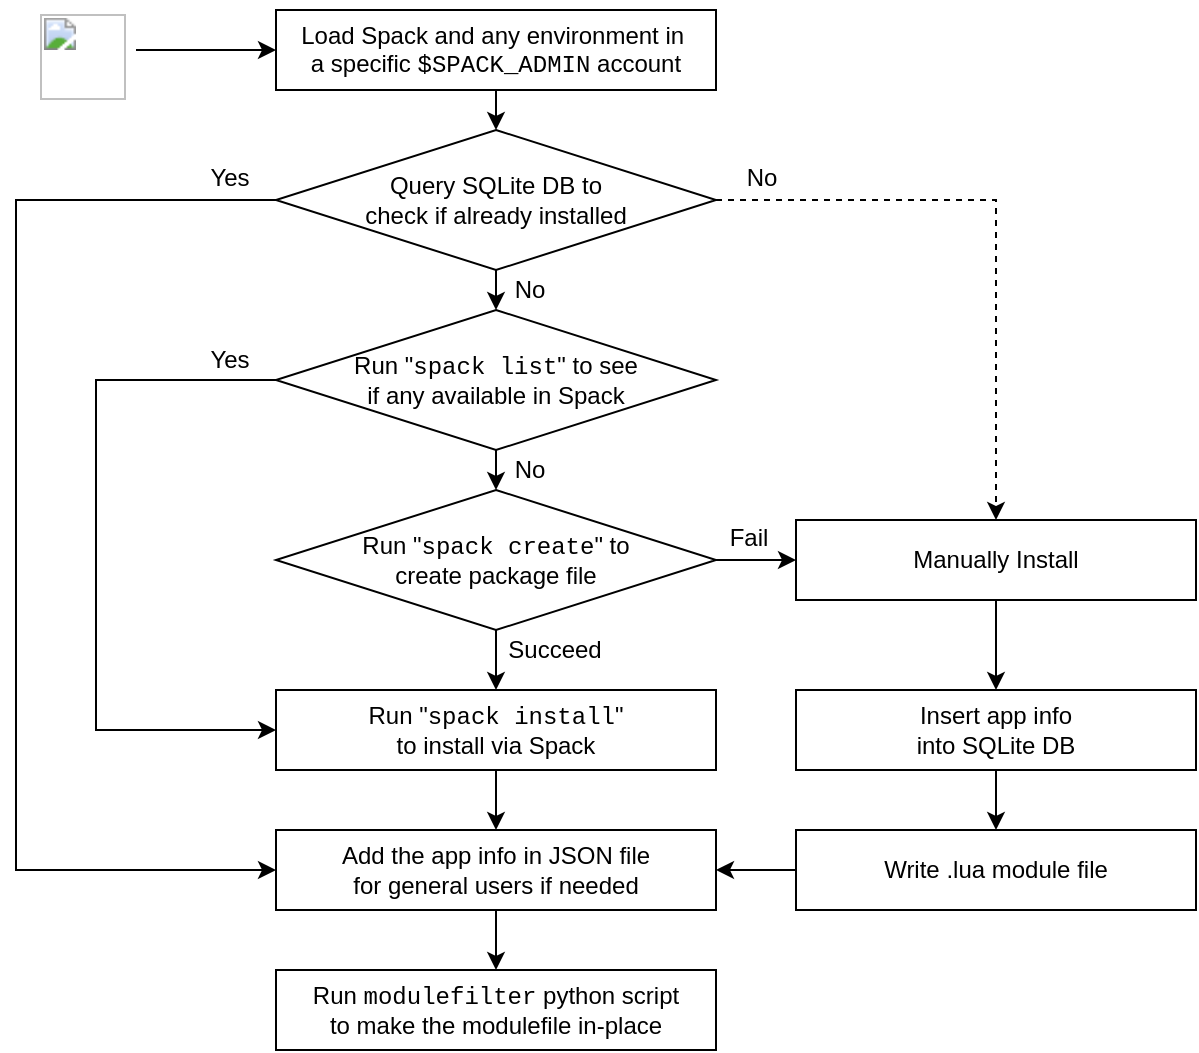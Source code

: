 <mxfile version="13.7.3" type="google"><diagram id="H4h49vqW2aeyKuxOOUcU" name="Page-1"><mxGraphModel dx="1368" dy="774" grid="1" gridSize="10" guides="1" tooltips="1" connect="1" arrows="1" fold="1" page="1" pageScale="1" pageWidth="850" pageHeight="1100" math="0" shadow="0"><root><mxCell id="0"/><mxCell id="1" parent="0"/><mxCell id="B23UeyWsXhszrbb_xcjL-1" style="edgeStyle=orthogonalEdgeStyle;rounded=0;orthogonalLoop=1;jettySize=auto;html=1;exitX=0.5;exitY=1;exitDx=0;exitDy=0;entryX=0.5;entryY=0;entryDx=0;entryDy=0;" parent="1" source="P9Iv2ScGotWD7k04DKTa-1" target="P9Iv2ScGotWD7k04DKTa-8" edge="1"><mxGeometry relative="1" as="geometry"/></mxCell><mxCell id="P9Iv2ScGotWD7k04DKTa-1" value="Load Spack and any environment in&amp;nbsp;&lt;br&gt;a specific&amp;nbsp;&lt;font face=&quot;Courier New&quot;&gt;$SPACK_ADMIN&lt;/font&gt; account" style="rounded=0;whiteSpace=wrap;html=1;" parent="1" vertex="1"><mxGeometry x="270" y="90" width="220" height="40" as="geometry"/></mxCell><mxCell id="P9Iv2ScGotWD7k04DKTa-37" style="edgeStyle=orthogonalEdgeStyle;rounded=0;orthogonalLoop=1;jettySize=auto;html=1;exitX=0.5;exitY=1;exitDx=0;exitDy=0;entryX=0.5;entryY=0;entryDx=0;entryDy=0;" parent="1" source="P9Iv2ScGotWD7k04DKTa-4" target="P9Iv2ScGotWD7k04DKTa-22" edge="1"><mxGeometry relative="1" as="geometry"/></mxCell><mxCell id="P9Iv2ScGotWD7k04DKTa-4" value="Add the app info in JSON file&lt;br&gt;for general users if needed" style="rounded=0;whiteSpace=wrap;html=1;" parent="1" vertex="1"><mxGeometry x="270" y="500" width="220" height="40" as="geometry"/></mxCell><mxCell id="P9Iv2ScGotWD7k04DKTa-17" value="" style="edgeStyle=orthogonalEdgeStyle;rounded=0;orthogonalLoop=1;jettySize=auto;html=1;exitX=0.5;exitY=1;exitDx=0;exitDy=0;entryX=0.5;entryY=0;entryDx=0;entryDy=0;align=left;" parent="1" source="P9Iv2ScGotWD7k04DKTa-8" target="P9Iv2ScGotWD7k04DKTa-9" edge="1"><mxGeometry relative="1" as="geometry"/></mxCell><mxCell id="P9Iv2ScGotWD7k04DKTa-34" style="edgeStyle=orthogonalEdgeStyle;rounded=0;orthogonalLoop=1;jettySize=auto;html=1;exitX=0;exitY=0.5;exitDx=0;exitDy=0;entryX=0;entryY=0.5;entryDx=0;entryDy=0;" parent="1" source="P9Iv2ScGotWD7k04DKTa-8" target="P9Iv2ScGotWD7k04DKTa-4" edge="1"><mxGeometry relative="1" as="geometry"><Array as="points"><mxPoint x="140" y="185"/><mxPoint x="140" y="520"/></Array></mxGeometry></mxCell><mxCell id="iVyT7kPkcG7QGj-JqTh5-1" style="edgeStyle=orthogonalEdgeStyle;rounded=0;orthogonalLoop=1;jettySize=auto;html=1;exitX=1;exitY=0.5;exitDx=0;exitDy=0;entryX=0.5;entryY=0;entryDx=0;entryDy=0;dashed=1;" edge="1" parent="1" source="P9Iv2ScGotWD7k04DKTa-8" target="P9Iv2ScGotWD7k04DKTa-11"><mxGeometry relative="1" as="geometry"/></mxCell><mxCell id="P9Iv2ScGotWD7k04DKTa-8" value="&lt;span style=&quot;white-space: normal&quot;&gt;Query SQLite DB to&lt;br&gt;check&amp;nbsp;&lt;/span&gt;&lt;span style=&quot;white-space: normal&quot;&gt;if already installed&lt;/span&gt;" style="rhombus;whiteSpace=wrap;html=1;" parent="1" vertex="1"><mxGeometry x="270" y="150" width="220" height="70" as="geometry"/></mxCell><mxCell id="P9Iv2ScGotWD7k04DKTa-35" style="edgeStyle=orthogonalEdgeStyle;rounded=0;orthogonalLoop=1;jettySize=auto;html=1;exitX=0.5;exitY=1;exitDx=0;exitDy=0;entryX=0.5;entryY=0;entryDx=0;entryDy=0;" parent="1" source="iOJNPmh0-jYL3a2e9yia-2" target="P9Iv2ScGotWD7k04DKTa-10" edge="1"><mxGeometry relative="1" as="geometry"/></mxCell><mxCell id="iOJNPmh0-jYL3a2e9yia-4" style="edgeStyle=orthogonalEdgeStyle;rounded=0;orthogonalLoop=1;jettySize=auto;html=1;exitX=0;exitY=0.5;exitDx=0;exitDy=0;entryX=0;entryY=0.5;entryDx=0;entryDy=0;" parent="1" source="P9Iv2ScGotWD7k04DKTa-9" target="P9Iv2ScGotWD7k04DKTa-10" edge="1"><mxGeometry relative="1" as="geometry"><Array as="points"><mxPoint x="180" y="275"/><mxPoint x="180" y="450"/></Array></mxGeometry></mxCell><mxCell id="P9Iv2ScGotWD7k04DKTa-9" value="Run &quot;&lt;font face=&quot;Courier New&quot;&gt;spack list&lt;/font&gt;&quot; to see&lt;br&gt;if any available in Spack" style="rhombus;whiteSpace=wrap;html=1;" parent="1" vertex="1"><mxGeometry x="270" y="240" width="220" height="70" as="geometry"/></mxCell><mxCell id="P9Iv2ScGotWD7k04DKTa-36" style="edgeStyle=orthogonalEdgeStyle;rounded=0;orthogonalLoop=1;jettySize=auto;html=1;exitX=0.5;exitY=1;exitDx=0;exitDy=0;entryX=0.5;entryY=0;entryDx=0;entryDy=0;" parent="1" source="P9Iv2ScGotWD7k04DKTa-10" target="P9Iv2ScGotWD7k04DKTa-4" edge="1"><mxGeometry relative="1" as="geometry"/></mxCell><mxCell id="P9Iv2ScGotWD7k04DKTa-10" value="Run &quot;&lt;font face=&quot;Courier New&quot;&gt;spack install&lt;/font&gt;&quot; &lt;br&gt;to install via Spack" style="rounded=0;whiteSpace=wrap;html=1;" parent="1" vertex="1"><mxGeometry x="270" y="430" width="220" height="40" as="geometry"/></mxCell><mxCell id="P9Iv2ScGotWD7k04DKTa-20" style="edgeStyle=orthogonalEdgeStyle;rounded=0;orthogonalLoop=1;jettySize=auto;html=1;exitX=0.5;exitY=1;exitDx=0;exitDy=0;entryX=0.5;entryY=0;entryDx=0;entryDy=0;" parent="1" source="P9Iv2ScGotWD7k04DKTa-11" target="P9Iv2ScGotWD7k04DKTa-12" edge="1"><mxGeometry relative="1" as="geometry"/></mxCell><mxCell id="P9Iv2ScGotWD7k04DKTa-11" value="Manually Install" style="rounded=0;whiteSpace=wrap;html=1;" parent="1" vertex="1"><mxGeometry x="530" y="345" width="200" height="40" as="geometry"/></mxCell><mxCell id="P9Iv2ScGotWD7k04DKTa-21" style="edgeStyle=orthogonalEdgeStyle;rounded=0;orthogonalLoop=1;jettySize=auto;html=1;exitX=0.5;exitY=1;exitDx=0;exitDy=0;entryX=0.5;entryY=0;entryDx=0;entryDy=0;" parent="1" source="P9Iv2ScGotWD7k04DKTa-12" target="P9Iv2ScGotWD7k04DKTa-13" edge="1"><mxGeometry relative="1" as="geometry"/></mxCell><mxCell id="P9Iv2ScGotWD7k04DKTa-12" value="Insert app info &lt;br&gt;into SQLite DB" style="rounded=0;whiteSpace=wrap;html=1;" parent="1" vertex="1"><mxGeometry x="530" y="430" width="200" height="40" as="geometry"/></mxCell><mxCell id="P9Iv2ScGotWD7k04DKTa-33" style="edgeStyle=orthogonalEdgeStyle;rounded=0;orthogonalLoop=1;jettySize=auto;html=1;exitX=0;exitY=0.5;exitDx=0;exitDy=0;entryX=1;entryY=0.5;entryDx=0;entryDy=0;" parent="1" source="P9Iv2ScGotWD7k04DKTa-13" target="P9Iv2ScGotWD7k04DKTa-4" edge="1"><mxGeometry relative="1" as="geometry"/></mxCell><mxCell id="P9Iv2ScGotWD7k04DKTa-13" value="Write .lua module file" style="rounded=0;whiteSpace=wrap;html=1;" parent="1" vertex="1"><mxGeometry x="530" y="500" width="200" height="40" as="geometry"/></mxCell><mxCell id="P9Iv2ScGotWD7k04DKTa-22" value="Run &lt;font face=&quot;Courier New&quot;&gt;modulefilter&lt;/font&gt; python script&lt;br&gt;to make the modulefile in-place" style="rounded=0;whiteSpace=wrap;html=1;" parent="1" vertex="1"><mxGeometry x="270" y="570" width="220" height="40" as="geometry"/></mxCell><mxCell id="P9Iv2ScGotWD7k04DKTa-38" value="Yes" style="text;html=1;strokeColor=none;fillColor=none;align=center;verticalAlign=middle;whiteSpace=wrap;rounded=0;" parent="1" vertex="1"><mxGeometry x="227" y="164" width="40" height="20" as="geometry"/></mxCell><mxCell id="P9Iv2ScGotWD7k04DKTa-39" value="No" style="text;html=1;strokeColor=none;fillColor=none;align=center;verticalAlign=middle;whiteSpace=wrap;rounded=0;" parent="1" vertex="1"><mxGeometry x="377" y="220" width="40" height="20" as="geometry"/></mxCell><mxCell id="iOJNPmh0-jYL3a2e9yia-3" style="edgeStyle=orthogonalEdgeStyle;rounded=0;orthogonalLoop=1;jettySize=auto;html=1;entryX=0.5;entryY=0;entryDx=0;entryDy=0;" parent="1" target="iOJNPmh0-jYL3a2e9yia-2" edge="1"><mxGeometry relative="1" as="geometry"><mxPoint x="380" y="310" as="sourcePoint"/></mxGeometry></mxCell><mxCell id="P9Iv2ScGotWD7k04DKTa-40" value="Succeed" style="text;html=1;strokeColor=none;fillColor=none;align=center;verticalAlign=middle;whiteSpace=wrap;rounded=0;" parent="1" vertex="1"><mxGeometry x="383" y="400" width="53" height="20" as="geometry"/></mxCell><mxCell id="P9Iv2ScGotWD7k04DKTa-41" value="No" style="text;html=1;strokeColor=none;fillColor=none;align=center;verticalAlign=middle;whiteSpace=wrap;rounded=0;" parent="1" vertex="1"><mxGeometry x="377" y="310" width="40" height="20" as="geometry"/></mxCell><mxCell id="iOJNPmh0-jYL3a2e9yia-8" style="edgeStyle=orthogonalEdgeStyle;rounded=0;orthogonalLoop=1;jettySize=auto;html=1;exitX=1;exitY=0.5;exitDx=0;exitDy=0;entryX=0;entryY=0.5;entryDx=0;entryDy=0;" parent="1" source="iOJNPmh0-jYL3a2e9yia-2" target="P9Iv2ScGotWD7k04DKTa-11" edge="1"><mxGeometry relative="1" as="geometry"/></mxCell><mxCell id="iOJNPmh0-jYL3a2e9yia-2" value="Run &quot;&lt;font face=&quot;Courier New&quot;&gt;spack create&lt;/font&gt;&quot; to&lt;br&gt;create package file" style="rhombus;whiteSpace=wrap;html=1;" parent="1" vertex="1"><mxGeometry x="270" y="330" width="220" height="70" as="geometry"/></mxCell><mxCell id="iOJNPmh0-jYL3a2e9yia-5" value="Yes" style="text;html=1;strokeColor=none;fillColor=none;align=center;verticalAlign=middle;whiteSpace=wrap;rounded=0;" parent="1" vertex="1"><mxGeometry x="227" y="255" width="40" height="20" as="geometry"/></mxCell><mxCell id="iOJNPmh0-jYL3a2e9yia-9" value="Fail" style="text;html=1;strokeColor=none;fillColor=none;align=center;verticalAlign=middle;whiteSpace=wrap;rounded=0;" parent="1" vertex="1"><mxGeometry x="480" y="344" width="53" height="20" as="geometry"/></mxCell><mxCell id="iVyT7kPkcG7QGj-JqTh5-2" value="No" style="text;html=1;strokeColor=none;fillColor=none;align=center;verticalAlign=middle;whiteSpace=wrap;rounded=0;" vertex="1" parent="1"><mxGeometry x="493" y="164" width="40" height="20" as="geometry"/></mxCell><mxCell id="iVyT7kPkcG7QGj-JqTh5-6" style="edgeStyle=orthogonalEdgeStyle;rounded=0;orthogonalLoop=1;jettySize=auto;html=1;exitX=1;exitY=0.5;exitDx=0;exitDy=0;entryX=0;entryY=0.5;entryDx=0;entryDy=0;" edge="1" parent="1" source="iVyT7kPkcG7QGj-JqTh5-5" target="P9Iv2ScGotWD7k04DKTa-1"><mxGeometry relative="1" as="geometry"/></mxCell><mxCell id="iVyT7kPkcG7QGj-JqTh5-5" value="&lt;meta charset=&quot;utf-8&quot;&gt;&lt;b style=&quot;font-weight: normal&quot; id=&quot;docs-internal-guid-5ae52692-7fff-8852-730e-9ecf1542ccc9&quot;&gt;&lt;img width=&quot;43px;&quot; height=&quot;43px;&quot; src=&quot;https://lh6.googleusercontent.com/LnVYFhZ8yA596GnDqlPW9jZSByXuGOKrKdz4zJg5YzTy4nqgnUp2YC-O3jFrteiEU368dPdnRrsMXin2jEdwGiGwg1RkL-cGE3MjbiA8qtH9r6LaPYG_txN_SXxcTptZ5kfkAGJxtIE&quot;&gt;&lt;/b&gt;" style="text;whiteSpace=wrap;html=1;" vertex="1" parent="1"><mxGeometry x="150" y="85" width="50" height="50" as="geometry"/></mxCell></root></mxGraphModel></diagram></mxfile>
